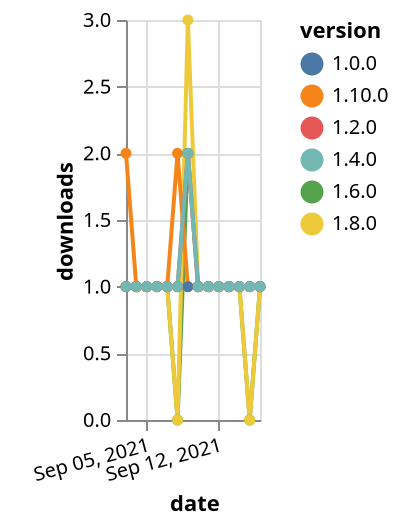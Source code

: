 {"$schema": "https://vega.github.io/schema/vega-lite/v5.json", "description": "A simple bar chart with embedded data.", "data": {"values": [{"date": "2021-09-03", "total": 142, "delta": 1, "version": "1.6.0"}, {"date": "2021-09-04", "total": 143, "delta": 1, "version": "1.6.0"}, {"date": "2021-09-05", "total": 144, "delta": 1, "version": "1.6.0"}, {"date": "2021-09-06", "total": 145, "delta": 1, "version": "1.6.0"}, {"date": "2021-09-07", "total": 146, "delta": 1, "version": "1.6.0"}, {"date": "2021-09-08", "total": 146, "delta": 0, "version": "1.6.0"}, {"date": "2021-09-09", "total": 148, "delta": 2, "version": "1.6.0"}, {"date": "2021-09-10", "total": 149, "delta": 1, "version": "1.6.0"}, {"date": "2021-09-11", "total": 150, "delta": 1, "version": "1.6.0"}, {"date": "2021-09-12", "total": 151, "delta": 1, "version": "1.6.0"}, {"date": "2021-09-13", "total": 152, "delta": 1, "version": "1.6.0"}, {"date": "2021-09-14", "total": 153, "delta": 1, "version": "1.6.0"}, {"date": "2021-09-15", "total": 153, "delta": 0, "version": "1.6.0"}, {"date": "2021-09-16", "total": 154, "delta": 1, "version": "1.6.0"}, {"date": "2021-09-03", "total": 172, "delta": 1, "version": "1.8.0"}, {"date": "2021-09-04", "total": 173, "delta": 1, "version": "1.8.0"}, {"date": "2021-09-05", "total": 174, "delta": 1, "version": "1.8.0"}, {"date": "2021-09-06", "total": 175, "delta": 1, "version": "1.8.0"}, {"date": "2021-09-07", "total": 176, "delta": 1, "version": "1.8.0"}, {"date": "2021-09-08", "total": 176, "delta": 0, "version": "1.8.0"}, {"date": "2021-09-09", "total": 179, "delta": 3, "version": "1.8.0"}, {"date": "2021-09-10", "total": 180, "delta": 1, "version": "1.8.0"}, {"date": "2021-09-11", "total": 181, "delta": 1, "version": "1.8.0"}, {"date": "2021-09-12", "total": 182, "delta": 1, "version": "1.8.0"}, {"date": "2021-09-13", "total": 183, "delta": 1, "version": "1.8.0"}, {"date": "2021-09-14", "total": 184, "delta": 1, "version": "1.8.0"}, {"date": "2021-09-15", "total": 184, "delta": 0, "version": "1.8.0"}, {"date": "2021-09-16", "total": 185, "delta": 1, "version": "1.8.0"}, {"date": "2021-09-03", "total": 112, "delta": 2, "version": "1.10.0"}, {"date": "2021-09-04", "total": 113, "delta": 1, "version": "1.10.0"}, {"date": "2021-09-05", "total": 114, "delta": 1, "version": "1.10.0"}, {"date": "2021-09-06", "total": 115, "delta": 1, "version": "1.10.0"}, {"date": "2021-09-07", "total": 116, "delta": 1, "version": "1.10.0"}, {"date": "2021-09-08", "total": 118, "delta": 2, "version": "1.10.0"}, {"date": "2021-09-09", "total": 119, "delta": 1, "version": "1.10.0"}, {"date": "2021-09-10", "total": 120, "delta": 1, "version": "1.10.0"}, {"date": "2021-09-11", "total": 121, "delta": 1, "version": "1.10.0"}, {"date": "2021-09-12", "total": 122, "delta": 1, "version": "1.10.0"}, {"date": "2021-09-13", "total": 123, "delta": 1, "version": "1.10.0"}, {"date": "2021-09-14", "total": 124, "delta": 1, "version": "1.10.0"}, {"date": "2021-09-15", "total": 125, "delta": 1, "version": "1.10.0"}, {"date": "2021-09-16", "total": 126, "delta": 1, "version": "1.10.0"}, {"date": "2021-09-03", "total": 211, "delta": 1, "version": "1.0.0"}, {"date": "2021-09-04", "total": 212, "delta": 1, "version": "1.0.0"}, {"date": "2021-09-05", "total": 213, "delta": 1, "version": "1.0.0"}, {"date": "2021-09-06", "total": 214, "delta": 1, "version": "1.0.0"}, {"date": "2021-09-07", "total": 215, "delta": 1, "version": "1.0.0"}, {"date": "2021-09-08", "total": 216, "delta": 1, "version": "1.0.0"}, {"date": "2021-09-09", "total": 217, "delta": 1, "version": "1.0.0"}, {"date": "2021-09-10", "total": 218, "delta": 1, "version": "1.0.0"}, {"date": "2021-09-11", "total": 219, "delta": 1, "version": "1.0.0"}, {"date": "2021-09-12", "total": 220, "delta": 1, "version": "1.0.0"}, {"date": "2021-09-13", "total": 221, "delta": 1, "version": "1.0.0"}, {"date": "2021-09-14", "total": 222, "delta": 1, "version": "1.0.0"}, {"date": "2021-09-15", "total": 223, "delta": 1, "version": "1.0.0"}, {"date": "2021-09-16", "total": 224, "delta": 1, "version": "1.0.0"}, {"date": "2021-09-03", "total": 175, "delta": 1, "version": "1.2.0"}, {"date": "2021-09-04", "total": 176, "delta": 1, "version": "1.2.0"}, {"date": "2021-09-05", "total": 177, "delta": 1, "version": "1.2.0"}, {"date": "2021-09-06", "total": 178, "delta": 1, "version": "1.2.0"}, {"date": "2021-09-07", "total": 179, "delta": 1, "version": "1.2.0"}, {"date": "2021-09-08", "total": 180, "delta": 1, "version": "1.2.0"}, {"date": "2021-09-09", "total": 182, "delta": 2, "version": "1.2.0"}, {"date": "2021-09-10", "total": 183, "delta": 1, "version": "1.2.0"}, {"date": "2021-09-11", "total": 184, "delta": 1, "version": "1.2.0"}, {"date": "2021-09-12", "total": 185, "delta": 1, "version": "1.2.0"}, {"date": "2021-09-13", "total": 186, "delta": 1, "version": "1.2.0"}, {"date": "2021-09-14", "total": 187, "delta": 1, "version": "1.2.0"}, {"date": "2021-09-15", "total": 188, "delta": 1, "version": "1.2.0"}, {"date": "2021-09-16", "total": 189, "delta": 1, "version": "1.2.0"}, {"date": "2021-09-03", "total": 167, "delta": 1, "version": "1.4.0"}, {"date": "2021-09-04", "total": 168, "delta": 1, "version": "1.4.0"}, {"date": "2021-09-05", "total": 169, "delta": 1, "version": "1.4.0"}, {"date": "2021-09-06", "total": 170, "delta": 1, "version": "1.4.0"}, {"date": "2021-09-07", "total": 171, "delta": 1, "version": "1.4.0"}, {"date": "2021-09-08", "total": 172, "delta": 1, "version": "1.4.0"}, {"date": "2021-09-09", "total": 174, "delta": 2, "version": "1.4.0"}, {"date": "2021-09-10", "total": 175, "delta": 1, "version": "1.4.0"}, {"date": "2021-09-11", "total": 176, "delta": 1, "version": "1.4.0"}, {"date": "2021-09-12", "total": 177, "delta": 1, "version": "1.4.0"}, {"date": "2021-09-13", "total": 178, "delta": 1, "version": "1.4.0"}, {"date": "2021-09-14", "total": 179, "delta": 1, "version": "1.4.0"}, {"date": "2021-09-15", "total": 180, "delta": 1, "version": "1.4.0"}, {"date": "2021-09-16", "total": 181, "delta": 1, "version": "1.4.0"}]}, "width": "container", "mark": {"type": "line", "point": {"filled": true}}, "encoding": {"x": {"field": "date", "type": "temporal", "timeUnit": "yearmonthdate", "title": "date", "axis": {"labelAngle": -15}}, "y": {"field": "delta", "type": "quantitative", "title": "downloads"}, "color": {"field": "version", "type": "nominal"}, "tooltip": {"field": "delta"}}}
